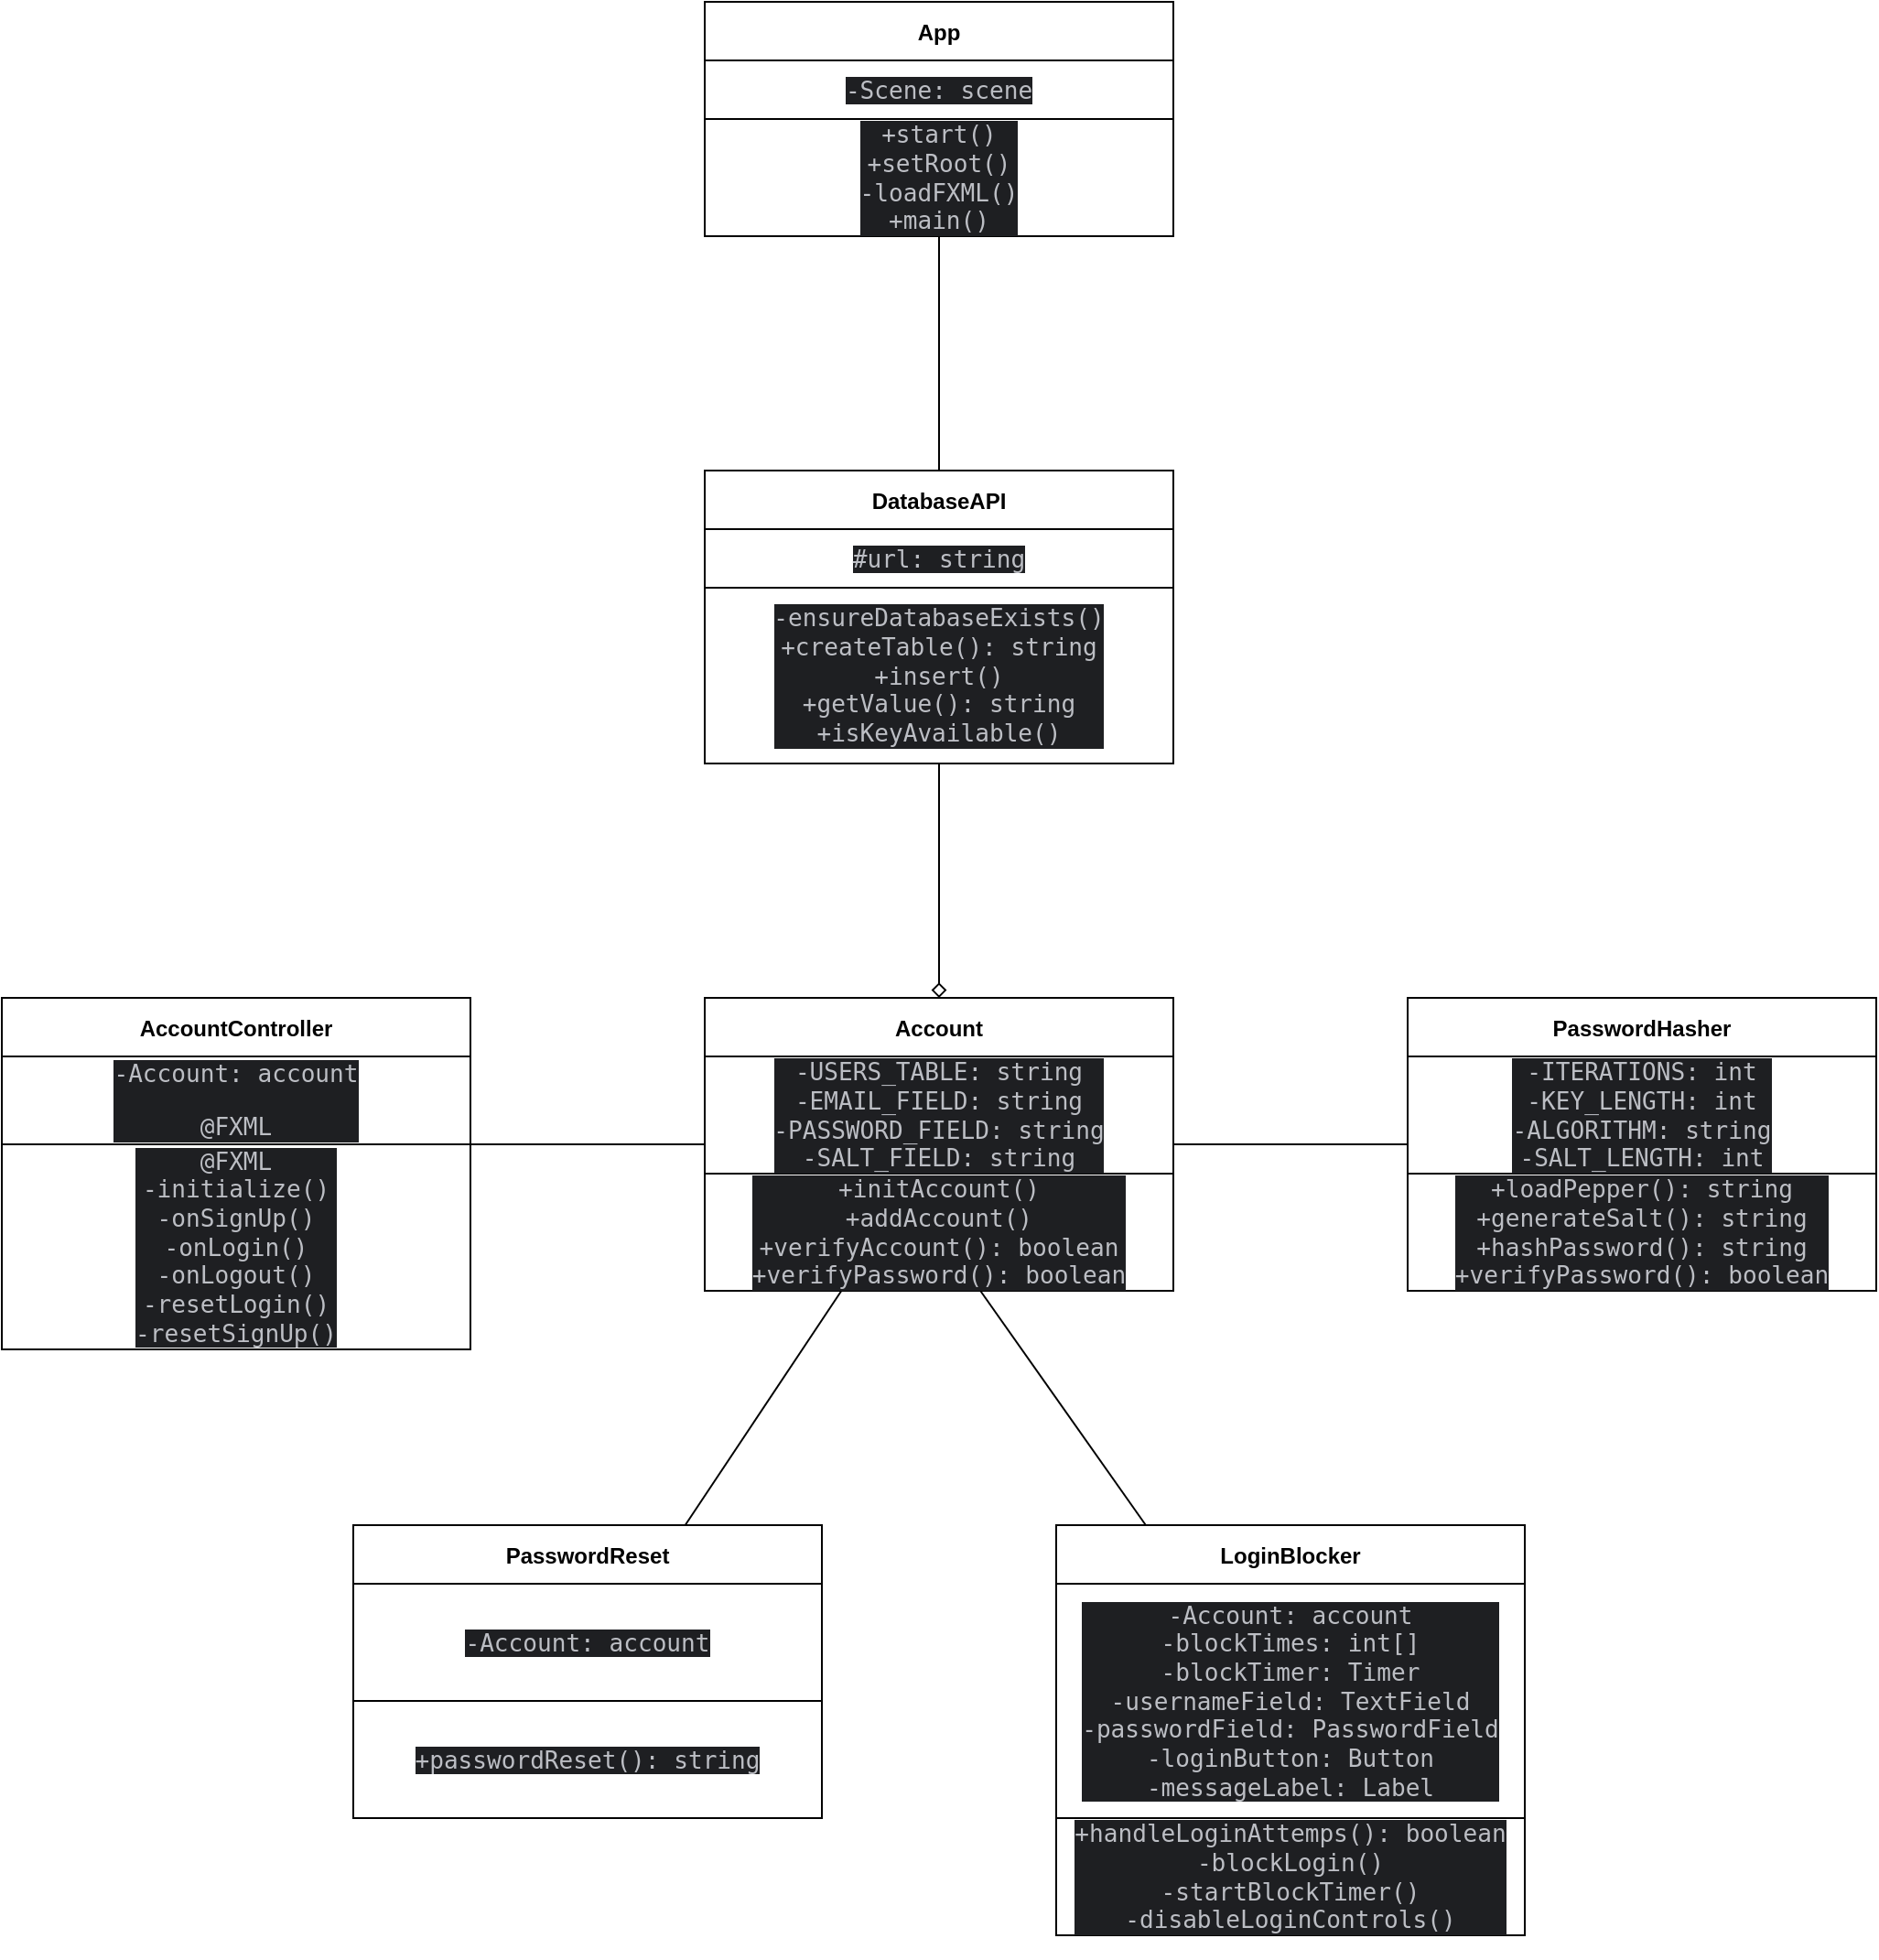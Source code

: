 <mxfile version="15.7.3" type="device"><diagram id="qLgwrGmnjUOqiCnsx33B" name="Page-1"><mxGraphModel dx="1781" dy="597" grid="1" gridSize="16" guides="1" tooltips="1" connect="1" arrows="1" fold="1" page="0" pageScale="1" pageWidth="850" pageHeight="1100" math="0" shadow="0"><root><mxCell id="0"/><mxCell id="1" parent="0"/><mxCell id="ZU7DFnGqsYwK2Impp6Lw-2" value="App" style="swimlane;startSize=32;" parent="1" vertex="1"><mxGeometry x="-64" y="192" width="256" height="128" as="geometry"/></mxCell><mxCell id="ZU7DFnGqsYwK2Impp6Lw-23" value="&lt;div style=&quot;background-color: rgb(30 , 31 , 34) ; color: rgb(188 , 190 , 196) ; font-size: 10px&quot;&gt;&lt;pre style=&quot;font-family: &amp;#34;jetbrains mono&amp;#34; , monospace ; font-size: 10px&quot;&gt;&lt;pre style=&quot;font-family: &amp;#34;jetbrains mono&amp;#34; , monospace ; font-size: 9.8pt&quot;&gt;&lt;pre style=&quot;font-family: &amp;#34;jetbrains mono&amp;#34; , monospace ; font-size: 9.8pt&quot;&gt;-Scene: scene&lt;/pre&gt;&lt;/pre&gt;&lt;/pre&gt;&lt;/div&gt;" style="rounded=0;whiteSpace=wrap;html=1;fontSize=10;" parent="ZU7DFnGqsYwK2Impp6Lw-2" vertex="1"><mxGeometry y="32" width="256" height="32" as="geometry"/></mxCell><mxCell id="ZU7DFnGqsYwK2Impp6Lw-24" value="&lt;div style=&quot;background-color: rgb(30 , 31 , 34) ; color: rgb(188 , 190 , 196) ; font-size: 10px&quot;&gt;&lt;pre style=&quot;font-family: &amp;#34;jetbrains mono&amp;#34; , monospace ; font-size: 10px&quot;&gt;&lt;pre style=&quot;font-family: &amp;#34;jetbrains mono&amp;#34; , monospace ; font-size: 9.8pt&quot;&gt;&lt;pre style=&quot;font-family: &amp;#34;jetbrains mono&amp;#34; , monospace ; font-size: 9.8pt&quot;&gt;+start()&lt;br/&gt;+setRoot()&lt;br/&gt;-loadFXML()&lt;br/&gt;+main()&lt;/pre&gt;&lt;/pre&gt;&lt;/pre&gt;&lt;/div&gt;" style="rounded=0;whiteSpace=wrap;html=1;fontSize=10;" parent="ZU7DFnGqsYwK2Impp6Lw-2" vertex="1"><mxGeometry y="64" width="256" height="64" as="geometry"/></mxCell><mxCell id="ZU7DFnGqsYwK2Impp6Lw-7" value="Account" style="swimlane;startSize=32;" parent="1" vertex="1"><mxGeometry x="-64" y="736" width="256" height="160" as="geometry"/></mxCell><mxCell id="ZU7DFnGqsYwK2Impp6Lw-12" value="&lt;div style=&quot;background-color: rgb(30 , 31 , 34) ; color: rgb(188 , 190 , 196) ; font-size: 10px&quot;&gt;&lt;pre style=&quot;font-family: &amp;#34;jetbrains mono&amp;#34; , monospace ; font-size: 10px&quot;&gt;&lt;pre style=&quot;font-family: &amp;#34;jetbrains mono&amp;#34; , monospace ; font-size: 9.8pt&quot;&gt;&lt;pre style=&quot;font-size: 9.8pt ; font-family: &amp;#34;jetbrains mono&amp;#34; , monospace&quot;&gt;+initAccount()&lt;br/&gt;+addAccount()&lt;br/&gt;&lt;span style=&quot;font-size: 9.8pt&quot;&gt;+verifyAccount(): boolean&lt;br/&gt;&lt;/span&gt;+verifyPassword(): boolean&lt;/pre&gt;&lt;/pre&gt;&lt;/pre&gt;&lt;/div&gt;" style="rounded=0;whiteSpace=wrap;html=1;fontSize=10;" parent="ZU7DFnGqsYwK2Impp6Lw-7" vertex="1"><mxGeometry y="96" width="256" height="64" as="geometry"/></mxCell><mxCell id="ZU7DFnGqsYwK2Impp6Lw-13" value="&lt;div style=&quot;background-color: rgb(30 , 31 , 34) ; color: rgb(188 , 190 , 196) ; font-size: 10px&quot;&gt;&lt;pre style=&quot;font-family: &amp;#34;jetbrains mono&amp;#34; , monospace ; font-size: 10px&quot;&gt;&lt;pre style=&quot;font-family: &amp;#34;jetbrains mono&amp;#34; , monospace ; font-size: 9.8pt&quot;&gt;&lt;pre style=&quot;font-family: &amp;#34;jetbrains mono&amp;#34; , monospace ; font-size: 9.8pt&quot;&gt;&lt;span style=&quot;font-size: 9.8pt&quot;&gt;-USERS_TABLE&lt;span&gt;: string&lt;br/&gt;&lt;/span&gt;&lt;/span&gt;&lt;span style=&quot;font-size: 9.8pt&quot;&gt;-EMAIL_FIELD&lt;/span&gt;&lt;span style=&quot;font-size: 9.8pt&quot;&gt;: string&lt;br/&gt;&lt;/span&gt;&lt;span style=&quot;font-size: 9.8pt&quot;&gt;-PASSWORD_FIELD&lt;/span&gt;&lt;span style=&quot;font-size: 9.8pt&quot;&gt;: string&lt;br/&gt;&lt;/span&gt;-SALT_FIELD&lt;span style=&quot;font-size: 9.8pt&quot;&gt;: string&lt;/span&gt;&lt;/pre&gt;&lt;/pre&gt;&lt;/pre&gt;&lt;/div&gt;" style="rounded=0;whiteSpace=wrap;html=1;fontSize=10;" parent="ZU7DFnGqsYwK2Impp6Lw-7" vertex="1"><mxGeometry y="32" width="256" height="64" as="geometry"/></mxCell><mxCell id="ZU7DFnGqsYwK2Impp6Lw-29" style="edgeStyle=orthogonalEdgeStyle;rounded=0;orthogonalLoop=1;jettySize=auto;html=1;fontSize=10;fontColor=#FFB570;endArrow=none;endFill=0;" parent="1" source="ZU7DFnGqsYwK2Impp6Lw-14" target="ZU7DFnGqsYwK2Impp6Lw-7" edge="1"><mxGeometry relative="1" as="geometry"/></mxCell><mxCell id="ZU7DFnGqsYwK2Impp6Lw-14" value="PasswordHasher" style="swimlane;startSize=32;" parent="1" vertex="1"><mxGeometry x="320" y="736" width="256" height="160" as="geometry"/></mxCell><mxCell id="ZU7DFnGqsYwK2Impp6Lw-15" value="&lt;div style=&quot;background-color: rgb(30 , 31 , 34) ; color: rgb(188 , 190 , 196) ; font-size: 10px&quot;&gt;&lt;pre style=&quot;font-family: &amp;#34;jetbrains mono&amp;#34; , monospace ; font-size: 10px&quot;&gt;&lt;pre style=&quot;font-family: &amp;#34;jetbrains mono&amp;#34; , monospace ; font-size: 9.8pt&quot;&gt;&lt;pre style=&quot;font-size: 9.8pt ; font-family: &amp;#34;jetbrains mono&amp;#34; , monospace&quot;&gt;+loadPepper(): string&lt;br&gt;+generateSalt(): string&lt;br&gt;&lt;span style=&quot;font-size: 9.8pt&quot;&gt;+hashPassword(): string&lt;br&gt;&lt;/span&gt;+verifyPassword(): boolean&lt;/pre&gt;&lt;/pre&gt;&lt;/pre&gt;&lt;/div&gt;" style="rounded=0;whiteSpace=wrap;html=1;fontSize=10;" parent="ZU7DFnGqsYwK2Impp6Lw-14" vertex="1"><mxGeometry y="96" width="256" height="64" as="geometry"/></mxCell><mxCell id="ZU7DFnGqsYwK2Impp6Lw-16" value="&lt;div style=&quot;background-color: rgb(30 , 31 , 34) ; color: rgb(188 , 190 , 196) ; font-size: 10px&quot;&gt;&lt;pre style=&quot;font-family: &amp;#34;jetbrains mono&amp;#34; , monospace ; font-size: 10px&quot;&gt;&lt;pre style=&quot;font-family: &amp;#34;jetbrains mono&amp;#34; , monospace ; font-size: 9.8pt&quot;&gt;&lt;pre style=&quot;font-family: &amp;#34;jetbrains mono&amp;#34; , monospace ; font-size: 9.8pt&quot;&gt;&lt;span style=&quot;font-size: 9.8pt&quot;&gt;-ITERATIONS&lt;span&gt;: int&lt;br&gt;&lt;/span&gt;&lt;/span&gt;&lt;span style=&quot;font-size: 9.8pt&quot;&gt;-KEY_LENGTH&lt;/span&gt;&lt;span style=&quot;font-size: 9.8pt&quot;&gt;: int&lt;br&gt;&lt;/span&gt;&lt;span style=&quot;font-size: 9.8pt&quot;&gt;-ALGORITHM&lt;/span&gt;&lt;span style=&quot;font-size: 9.8pt&quot;&gt;: string&lt;br&gt;&lt;/span&gt;-SALT_LENGTH&lt;span style=&quot;font-size: 9.8pt&quot;&gt;: int&lt;/span&gt;&lt;/pre&gt;&lt;/pre&gt;&lt;/pre&gt;&lt;/div&gt;" style="rounded=0;whiteSpace=wrap;html=1;fontSize=10;" parent="ZU7DFnGqsYwK2Impp6Lw-14" vertex="1"><mxGeometry y="32" width="256" height="64" as="geometry"/></mxCell><mxCell id="ZU7DFnGqsYwK2Impp6Lw-27" style="edgeStyle=orthogonalEdgeStyle;rounded=0;orthogonalLoop=1;jettySize=auto;html=1;fontSize=10;fontColor=#FFB570;endArrow=none;endFill=0;" parent="1" source="ZU7DFnGqsYwK2Impp6Lw-17" target="ZU7DFnGqsYwK2Impp6Lw-7" edge="1"><mxGeometry relative="1" as="geometry"><Array as="points"><mxPoint x="-128" y="816"/><mxPoint x="-128" y="816"/></Array></mxGeometry></mxCell><mxCell id="ZU7DFnGqsYwK2Impp6Lw-17" value="AccountController" style="swimlane;startSize=32;" parent="1" vertex="1"><mxGeometry x="-448" y="736" width="256" height="192" as="geometry"/></mxCell><mxCell id="ZU7DFnGqsYwK2Impp6Lw-18" value="&lt;div style=&quot;background-color: rgb(30 , 31 , 34) ; color: rgb(188 , 190 , 196) ; font-size: 10px&quot;&gt;&lt;pre style=&quot;font-family: &amp;#34;jetbrains mono&amp;#34; , monospace ; font-size: 10px&quot;&gt;&lt;pre style=&quot;font-family: &amp;#34;jetbrains mono&amp;#34; , monospace ; font-size: 9.8pt&quot;&gt;&lt;pre style=&quot;font-size: 9.8pt ; font-family: &amp;#34;jetbrains mono&amp;#34; , monospace&quot;&gt;@FXML&lt;br/&gt;-initialize()&lt;br&gt;-onSignUp()&lt;br&gt;&lt;span style=&quot;font-size: 9.8pt&quot;&gt;-onLogin()&lt;br&gt;&lt;/span&gt;-onLogout()&lt;br&gt;-resetLogin()&lt;br&gt;-resetSignUp()&lt;br&gt;&lt;/pre&gt;&lt;/pre&gt;&lt;/pre&gt;&lt;/div&gt;" style="rounded=0;whiteSpace=wrap;html=1;fontSize=10;" parent="ZU7DFnGqsYwK2Impp6Lw-17" vertex="1"><mxGeometry y="80" width="256" height="112" as="geometry"/></mxCell><mxCell id="ZU7DFnGqsYwK2Impp6Lw-19" value="&lt;div style=&quot;background-color: rgb(30 , 31 , 34) ; color: rgb(188 , 190 , 196) ; font-size: 10px&quot;&gt;&lt;pre style=&quot;font-family: &amp;#34;jetbrains mono&amp;#34; , monospace ; font-size: 10px&quot;&gt;&lt;pre style=&quot;font-family: &amp;#34;jetbrains mono&amp;#34; , monospace ; font-size: 9.8pt&quot;&gt;&lt;pre style=&quot;font-family: &amp;#34;jetbrains mono&amp;#34; , monospace ; font-size: 9.8pt&quot;&gt;-Account: account&lt;/pre&gt;&lt;pre style=&quot;font-family: &amp;#34;jetbrains mono&amp;#34; , monospace ; font-size: 9.8pt&quot;&gt;@FXML&lt;/pre&gt;&lt;/pre&gt;&lt;/pre&gt;&lt;/div&gt;" style="rounded=0;whiteSpace=wrap;html=1;fontSize=10;" parent="ZU7DFnGqsYwK2Impp6Lw-17" vertex="1"><mxGeometry y="32" width="256" height="48" as="geometry"/></mxCell><mxCell id="ZU7DFnGqsYwK2Impp6Lw-20" value="DatabaseAPI" style="swimlane;startSize=32;" parent="1" vertex="1"><mxGeometry x="-64" y="448" width="256" height="160" as="geometry"/></mxCell><mxCell id="ZU7DFnGqsYwK2Impp6Lw-21" value="&lt;div style=&quot;background-color: rgb(30 , 31 , 34) ; color: rgb(188 , 190 , 196) ; font-size: 10px&quot;&gt;&lt;pre style=&quot;font-family: &amp;#34;jetbrains mono&amp;#34; , monospace ; font-size: 10px&quot;&gt;&lt;pre style=&quot;font-family: &amp;#34;jetbrains mono&amp;#34; , monospace ; font-size: 9.8pt&quot;&gt;&lt;pre style=&quot;font-size: 9.8pt ; font-family: &amp;#34;jetbrains mono&amp;#34; , monospace&quot;&gt;-ensureDatabaseExists()&lt;br&gt;+createTable(): string&lt;br&gt;&lt;span style=&quot;font-size: 9.8pt&quot;&gt;+insert()&lt;br&gt;&lt;/span&gt;+getValue(): string&lt;br/&gt;+isKeyAvailable()&lt;/pre&gt;&lt;/pre&gt;&lt;/pre&gt;&lt;/div&gt;" style="rounded=0;whiteSpace=wrap;html=1;fontSize=10;" parent="ZU7DFnGqsYwK2Impp6Lw-20" vertex="1"><mxGeometry y="64" width="256" height="96" as="geometry"/></mxCell><mxCell id="ZU7DFnGqsYwK2Impp6Lw-22" value="&lt;div style=&quot;background-color: rgb(30 , 31 , 34) ; color: rgb(188 , 190 , 196) ; font-size: 10px&quot;&gt;&lt;pre style=&quot;font-family: &amp;#34;jetbrains mono&amp;#34; , monospace ; font-size: 10px&quot;&gt;&lt;pre style=&quot;font-family: &amp;#34;jetbrains mono&amp;#34; , monospace ; font-size: 9.8pt&quot;&gt;&lt;pre style=&quot;font-family: &amp;#34;jetbrains mono&amp;#34; , monospace ; font-size: 9.8pt&quot;&gt;&lt;span style=&quot;font-size: 9.8pt&quot;&gt;#url&lt;span&gt;: string&lt;/span&gt;&lt;/span&gt;&lt;/pre&gt;&lt;/pre&gt;&lt;/pre&gt;&lt;/div&gt;" style="rounded=0;whiteSpace=wrap;html=1;fontSize=10;" parent="ZU7DFnGqsYwK2Impp6Lw-20" vertex="1"><mxGeometry y="32" width="256" height="32" as="geometry"/></mxCell><mxCell id="ZU7DFnGqsYwK2Impp6Lw-25" value="" style="edgeStyle=orthogonalEdgeStyle;rounded=0;orthogonalLoop=1;jettySize=auto;entryX=0.5;entryY=0;entryDx=0;entryDy=0;fontSize=10;fontColor=#FFB570;html=1;endArrow=diamond;endFill=0;" parent="1" source="ZU7DFnGqsYwK2Impp6Lw-21" target="ZU7DFnGqsYwK2Impp6Lw-7" edge="1"><mxGeometry relative="1" as="geometry"/></mxCell><mxCell id="ZU7DFnGqsYwK2Impp6Lw-28" style="edgeStyle=orthogonalEdgeStyle;rounded=0;orthogonalLoop=1;jettySize=auto;html=1;entryX=0.5;entryY=0;entryDx=0;entryDy=0;fontSize=10;fontColor=#FFB570;endArrow=none;endFill=0;" parent="1" source="ZU7DFnGqsYwK2Impp6Lw-24" target="ZU7DFnGqsYwK2Impp6Lw-20" edge="1"><mxGeometry relative="1" as="geometry"/></mxCell><mxCell id="J9FvBaSAaoVSqwDzkRei-1" value="LoginBlocker" style="swimlane;startSize=32;" vertex="1" parent="1"><mxGeometry x="128" y="1024" width="256" height="224" as="geometry"/></mxCell><mxCell id="J9FvBaSAaoVSqwDzkRei-2" value="&lt;div style=&quot;background-color: rgb(30 , 31 , 34) ; color: rgb(188 , 190 , 196) ; font-size: 10px&quot;&gt;&lt;pre style=&quot;font-family: &amp;#34;jetbrains mono&amp;#34; , monospace ; font-size: 10px&quot;&gt;&lt;pre style=&quot;font-family: &amp;#34;jetbrains mono&amp;#34; , monospace ; font-size: 9.8pt&quot;&gt;&lt;pre style=&quot;font-size: 9.8pt ; font-family: &amp;#34;jetbrains mono&amp;#34; , monospace&quot;&gt;+handleLoginAttemps(): boolean&lt;br&gt;-blockLogin()&lt;br&gt;&lt;span style=&quot;font-size: 9.8pt&quot;&gt;-startBlockTimer()&lt;br&gt;&lt;/span&gt;-disableLoginControls()&lt;/pre&gt;&lt;/pre&gt;&lt;/pre&gt;&lt;/div&gt;" style="rounded=0;whiteSpace=wrap;html=1;fontSize=10;" vertex="1" parent="J9FvBaSAaoVSqwDzkRei-1"><mxGeometry y="160" width="256" height="64" as="geometry"/></mxCell><mxCell id="J9FvBaSAaoVSqwDzkRei-3" value="&lt;div style=&quot;background-color: rgb(30 , 31 , 34) ; color: rgb(188 , 190 , 196) ; font-size: 10px&quot;&gt;&lt;pre style=&quot;font-family: &amp;#34;jetbrains mono&amp;#34; , monospace ; font-size: 10px&quot;&gt;&lt;pre style=&quot;font-family: &amp;#34;jetbrains mono&amp;#34; , monospace ; font-size: 9.8pt&quot;&gt;&lt;pre style=&quot;font-family: &amp;#34;jetbrains mono&amp;#34; , monospace ; font-size: 9.8pt&quot;&gt;&lt;span style=&quot;font-size: 9.8pt&quot;&gt;-Account&lt;span&gt;: account&lt;br&gt;&lt;/span&gt;&lt;/span&gt;&lt;span style=&quot;font-size: 9.8pt&quot;&gt;-blockTimes&lt;/span&gt;&lt;span style=&quot;font-size: 9.8pt&quot;&gt;: int[]&lt;br&gt;&lt;/span&gt;&lt;span style=&quot;font-size: 9.8pt&quot;&gt;-blockTimer&lt;/span&gt;&lt;span style=&quot;font-size: 9.8pt&quot;&gt;: Timer&lt;br&gt;&lt;/span&gt;-usernameField&lt;span style=&quot;font-size: 9.8pt&quot;&gt;: TextField&lt;br/&gt;-passwordField: PasswordField&lt;br/&gt;-loginButton: Button&lt;br/&gt;-messageLabel: Label&lt;/span&gt;&lt;/pre&gt;&lt;/pre&gt;&lt;/pre&gt;&lt;/div&gt;" style="rounded=0;whiteSpace=wrap;html=1;fontSize=10;" vertex="1" parent="J9FvBaSAaoVSqwDzkRei-1"><mxGeometry y="32" width="256" height="128" as="geometry"/></mxCell><mxCell id="J9FvBaSAaoVSqwDzkRei-8" style="edgeStyle=none;rounded=0;orthogonalLoop=1;jettySize=auto;html=1;endArrow=none;endFill=0;" edge="1" parent="1" source="J9FvBaSAaoVSqwDzkRei-4" target="ZU7DFnGqsYwK2Impp6Lw-7"><mxGeometry relative="1" as="geometry"/></mxCell><mxCell id="J9FvBaSAaoVSqwDzkRei-4" value="PasswordReset" style="swimlane;startSize=32;" vertex="1" parent="1"><mxGeometry x="-256" y="1024" width="256" height="160" as="geometry"/></mxCell><mxCell id="J9FvBaSAaoVSqwDzkRei-5" value="&lt;div style=&quot;background-color: rgb(30 , 31 , 34) ; color: rgb(188 , 190 , 196) ; font-size: 10px&quot;&gt;&lt;pre style=&quot;font-family: &amp;#34;jetbrains mono&amp;#34; , monospace ; font-size: 10px&quot;&gt;&lt;pre style=&quot;font-family: &amp;#34;jetbrains mono&amp;#34; , monospace ; font-size: 9.8pt&quot;&gt;&lt;pre style=&quot;font-size: 9.8pt ; font-family: &amp;#34;jetbrains mono&amp;#34; , monospace&quot;&gt;+passwordReset(): string&lt;/pre&gt;&lt;/pre&gt;&lt;/pre&gt;&lt;/div&gt;" style="rounded=0;whiteSpace=wrap;html=1;fontSize=10;" vertex="1" parent="J9FvBaSAaoVSqwDzkRei-4"><mxGeometry y="96" width="256" height="64" as="geometry"/></mxCell><mxCell id="J9FvBaSAaoVSqwDzkRei-6" value="&lt;div style=&quot;background-color: rgb(30 , 31 , 34) ; color: rgb(188 , 190 , 196) ; font-size: 10px&quot;&gt;&lt;pre style=&quot;font-family: &amp;#34;jetbrains mono&amp;#34; , monospace ; font-size: 10px&quot;&gt;&lt;pre style=&quot;font-family: &amp;#34;jetbrains mono&amp;#34; , monospace ; font-size: 9.8pt&quot;&gt;&lt;pre style=&quot;font-family: &amp;#34;jetbrains mono&amp;#34; , monospace ; font-size: 9.8pt&quot;&gt;-Account: account&lt;/pre&gt;&lt;/pre&gt;&lt;/pre&gt;&lt;/div&gt;" style="rounded=0;whiteSpace=wrap;html=1;fontSize=10;" vertex="1" parent="J9FvBaSAaoVSqwDzkRei-4"><mxGeometry y="32" width="256" height="64" as="geometry"/></mxCell><mxCell id="J9FvBaSAaoVSqwDzkRei-9" style="edgeStyle=none;rounded=0;orthogonalLoop=1;jettySize=auto;html=1;endArrow=none;endFill=0;" edge="1" parent="1" source="ZU7DFnGqsYwK2Impp6Lw-12" target="J9FvBaSAaoVSqwDzkRei-1"><mxGeometry relative="1" as="geometry"/></mxCell></root></mxGraphModel></diagram></mxfile>